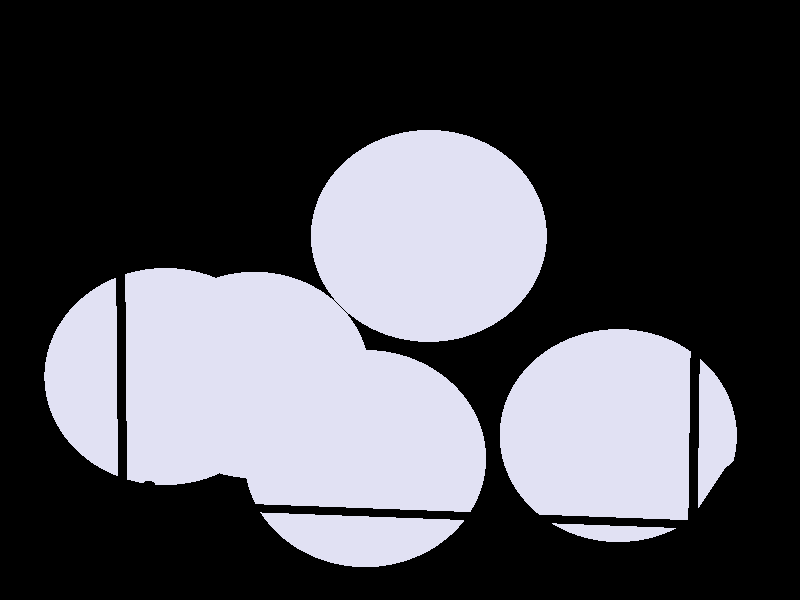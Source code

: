 #include "colors.inc"
#include "finish.inc"

global_settings {assumed_gamma 1 max_trace_level 6}
background {color White transmit 1.0}
camera {perspective
  right -8.60*x up 7.18*y
  direction 50.00*z
  location <0,0,50.00> look_at <0,0,0>}


light_source {<  2.00,   3.00,  40.00> color White
  area_light <0.70, 0, 0>, <0, 0.70, 0>, 3, 3
  adaptive 1 jitter}
// no fog
#declare simple = finish {phong 0.7}
#declare pale = finish {ambient 0.5 diffuse 0.85 roughness 0.001 specular 0.200 }
#declare intermediate = finish {ambient 0.3 diffuse 0.6 specular 0.1 roughness 0.04}
#declare vmd = finish {ambient 0.0 diffuse 0.65 phong 0.1 phong_size 40.0 specular 0.5 }
#declare jmol = finish {ambient 0.2 diffuse 0.6 specular 1 roughness 0.001 metallic}
#declare ase2 = finish {ambient 0.05 brilliance 3 diffuse 0.6 metallic specular 0.7 roughness 0.04 reflection 0.15}
#declare ase3 = finish {ambient 0.15 brilliance 2 diffuse 0.6 metallic specular 1.0 roughness 0.001 reflection 0.0}
#declare glass = finish {ambient 0.05 diffuse 0.3 specular 1.0 roughness 0.001}
#declare glass2 = finish {ambient 0.01 diffuse 0.3 specular 1.0 reflection 0.25 roughness 0.001}
#declare Rcell = 0.050;
#declare Rbond = 0.100;

#macro atom(LOC, R, COL, TRANS, FIN)
  sphere{LOC, R texture{pigment{color COL transmit TRANS} finish{FIN}}}
#end
#macro constrain(LOC, R, COL, TRANS FIN)
union{torus{R, Rcell rotate 45*z texture{pigment{color COL transmit TRANS} finish{FIN}}}
     torus{R, Rcell rotate -45*z texture{pigment{color COL transmit TRANS} finish{FIN}}}
     translate LOC}
#end

cylinder {< -3.10,  -2.53,  -2.00>, < -2.22,  -1.79,  -6.60>, Rcell pigment {Black}}
cylinder {< -3.09,   2.68,  -1.16>, < -2.21,   3.42,  -5.77>, Rcell pigment {Black}}
cylinder {<  3.21,   2.47,   0.01>, <  4.09,   3.21,  -4.60>, Rcell pigment {Black}}
cylinder {<  3.20,  -2.73,  -0.82>, <  4.08,  -1.99,  -5.43>, Rcell pigment {Black}}
cylinder {< -3.10,  -2.53,  -2.00>, < -3.09,   2.68,  -1.16>, Rcell pigment {Black}}
cylinder {< -2.22,  -1.79,  -6.60>, < -2.21,   3.42,  -5.77>, Rcell pigment {Black}}
cylinder {<  4.08,  -1.99,  -5.43>, <  4.09,   3.21,  -4.60>, Rcell pigment {Black}}
cylinder {<  3.20,  -2.73,  -0.82>, <  3.21,   2.47,   0.01>, Rcell pigment {Black}}
cylinder {< -3.10,  -2.53,  -2.00>, <  3.20,  -2.73,  -0.82>, Rcell pigment {Black}}
cylinder {< -2.22,  -1.79,  -6.60>, <  4.08,  -1.99,  -5.43>, Rcell pigment {Black}}
cylinder {< -2.21,   3.42,  -5.77>, <  4.09,   3.21,  -4.60>, Rcell pigment {Black}}
cylinder {< -3.09,   2.68,  -1.16>, <  3.21,   2.47,   0.01>, Rcell pigment {Black}}
atom(< -0.40,  -2.03,  -3.53>, 1.39, rgb <0.75, 0.75, 0.90>, 0.0, ase2) // #0
atom(< -1.76,  -1.01,  -6.27>, 1.39, rgb <0.75, 0.75, 0.90>, 0.0, ase2) // #1
atom(<  2.56,  -1.77,  -4.59>, 1.39, rgb <0.75, 0.75, 0.90>, 0.0, ase2) // #2
atom(<  0.34,   0.84,  -4.82>, 1.39, rgb <0.75, 0.75, 0.90>, 0.0, ase2) // #3
atom(< -2.70,  -0.98,  -3.55>, 1.39, rgb <0.75, 0.75, 0.90>, 0.0, ase2) // #4

// no constraints
